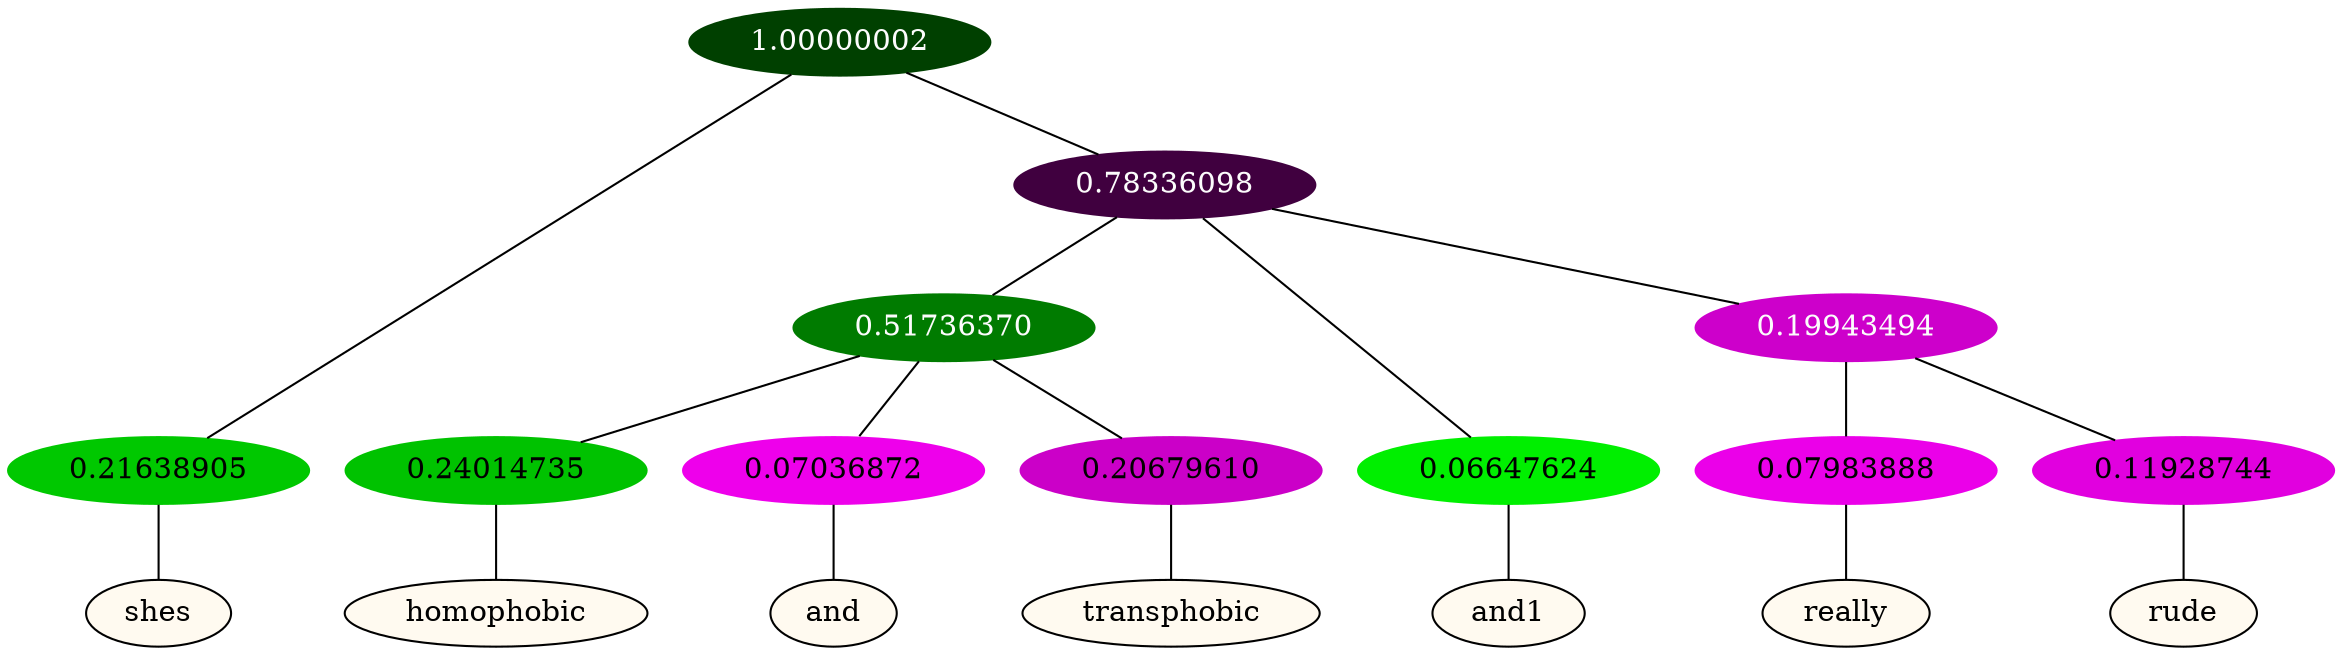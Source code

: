 graph {
	node [format=png height=0.15 nodesep=0.001 ordering=out overlap=prism overlap_scaling=0.01 ranksep=0.001 ratio=0.2 style=filled width=0.15]
	{
		rank=same
		a_w_1 [label=shes color=black fillcolor=floralwhite style="filled,solid"]
		a_w_6 [label=homophobic color=black fillcolor=floralwhite style="filled,solid"]
		a_w_7 [label=and color=black fillcolor=floralwhite style="filled,solid"]
		a_w_8 [label=transphobic color=black fillcolor=floralwhite style="filled,solid"]
		a_w_4 [label=and1 color=black fillcolor=floralwhite style="filled,solid"]
		a_w_9 [label=really color=black fillcolor=floralwhite style="filled,solid"]
		a_w_10 [label=rude color=black fillcolor=floralwhite style="filled,solid"]
	}
	a_n_1 -- a_w_1
	a_n_6 -- a_w_6
	a_n_7 -- a_w_7
	a_n_8 -- a_w_8
	a_n_4 -- a_w_4
	a_n_9 -- a_w_9
	a_n_10 -- a_w_10
	{
		rank=same
		a_n_1 [label=0.21638905 color="0.334 1.000 0.784" fontcolor=black]
		a_n_6 [label=0.24014735 color="0.334 1.000 0.760" fontcolor=black]
		a_n_7 [label=0.07036872 color="0.835 1.000 0.930" fontcolor=black]
		a_n_8 [label=0.20679610 color="0.835 1.000 0.793" fontcolor=black]
		a_n_4 [label=0.06647624 color="0.334 1.000 0.934" fontcolor=black]
		a_n_9 [label=0.07983888 color="0.835 1.000 0.920" fontcolor=black]
		a_n_10 [label=0.11928744 color="0.835 1.000 0.881" fontcolor=black]
	}
	a_n_0 [label=1.00000002 color="0.334 1.000 0.250" fontcolor=grey99]
	a_n_0 -- a_n_1
	a_n_2 [label=0.78336098 color="0.835 1.000 0.250" fontcolor=grey99]
	a_n_0 -- a_n_2
	a_n_3 [label=0.51736370 color="0.334 1.000 0.483" fontcolor=grey99]
	a_n_2 -- a_n_3
	a_n_2 -- a_n_4
	a_n_5 [label=0.19943494 color="0.835 1.000 0.801" fontcolor=grey99]
	a_n_2 -- a_n_5
	a_n_3 -- a_n_6
	a_n_3 -- a_n_7
	a_n_3 -- a_n_8
	a_n_5 -- a_n_9
	a_n_5 -- a_n_10
}
